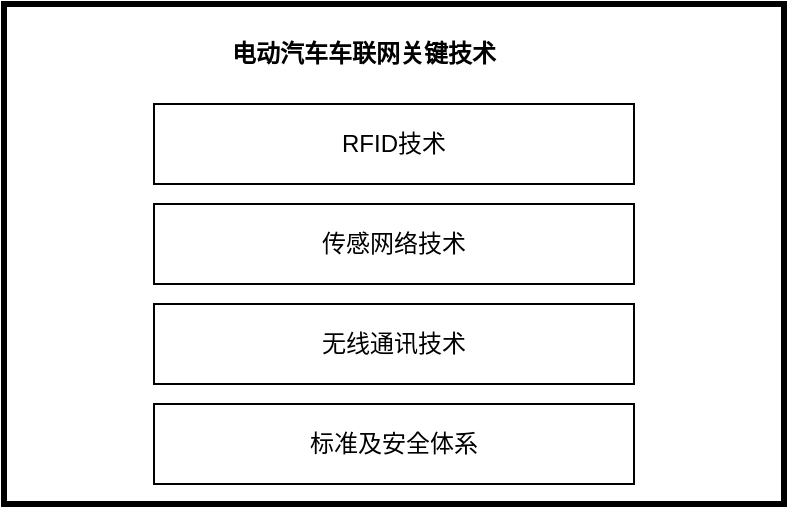 <mxfile version="21.3.2" type="github">
  <diagram name="第 1 页" id="hVu2z8mpdHJjlXj4GvR-">
    <mxGraphModel dx="1434" dy="764" grid="1" gridSize="10" guides="1" tooltips="1" connect="1" arrows="1" fold="1" page="1" pageScale="1" pageWidth="827" pageHeight="1169" math="0" shadow="0">
      <root>
        <mxCell id="0" />
        <mxCell id="1" parent="0" />
        <mxCell id="TOUn0AKEe__treHXRNEl-1" value="" style="rounded=0;whiteSpace=wrap;html=1;fillColor=none;strokeWidth=3;" vertex="1" parent="1">
          <mxGeometry x="205" y="270" width="390" height="250" as="geometry" />
        </mxCell>
        <mxCell id="TOUn0AKEe__treHXRNEl-3" value="RFID技术" style="rounded=0;whiteSpace=wrap;html=1;fillColor=none;" vertex="1" parent="1">
          <mxGeometry x="280" y="320" width="240" height="40" as="geometry" />
        </mxCell>
        <mxCell id="TOUn0AKEe__treHXRNEl-4" value="传感网络技术" style="rounded=0;whiteSpace=wrap;html=1;fillColor=none;" vertex="1" parent="1">
          <mxGeometry x="280" y="370" width="240" height="40" as="geometry" />
        </mxCell>
        <mxCell id="TOUn0AKEe__treHXRNEl-5" value="无线通讯技术" style="rounded=0;whiteSpace=wrap;html=1;fillColor=none;" vertex="1" parent="1">
          <mxGeometry x="280" y="420" width="240" height="40" as="geometry" />
        </mxCell>
        <mxCell id="TOUn0AKEe__treHXRNEl-6" value="标准及安全体系" style="rounded=0;whiteSpace=wrap;html=1;fillColor=none;" vertex="1" parent="1">
          <mxGeometry x="280" y="470" width="240" height="40" as="geometry" />
        </mxCell>
        <mxCell id="TOUn0AKEe__treHXRNEl-7" value="电动汽车车联网关键技术" style="text;html=1;strokeColor=none;fillColor=none;align=center;verticalAlign=middle;whiteSpace=wrap;rounded=0;fontStyle=1" vertex="1" parent="1">
          <mxGeometry x="240" y="280" width="290" height="30" as="geometry" />
        </mxCell>
      </root>
    </mxGraphModel>
  </diagram>
</mxfile>
